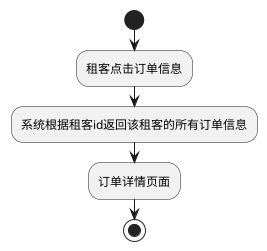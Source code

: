 @startuml
'https://plantuml.com/activity-diagram-beta
/'租客点击订单信息，系统根据租客id返回该租客的所有订单信息，返回订单详情页面'/
start
:租客点击订单信息;
:系统根据租客id返回该租客的所有订单信息;
:订单详情页面;
stop

@enduml
